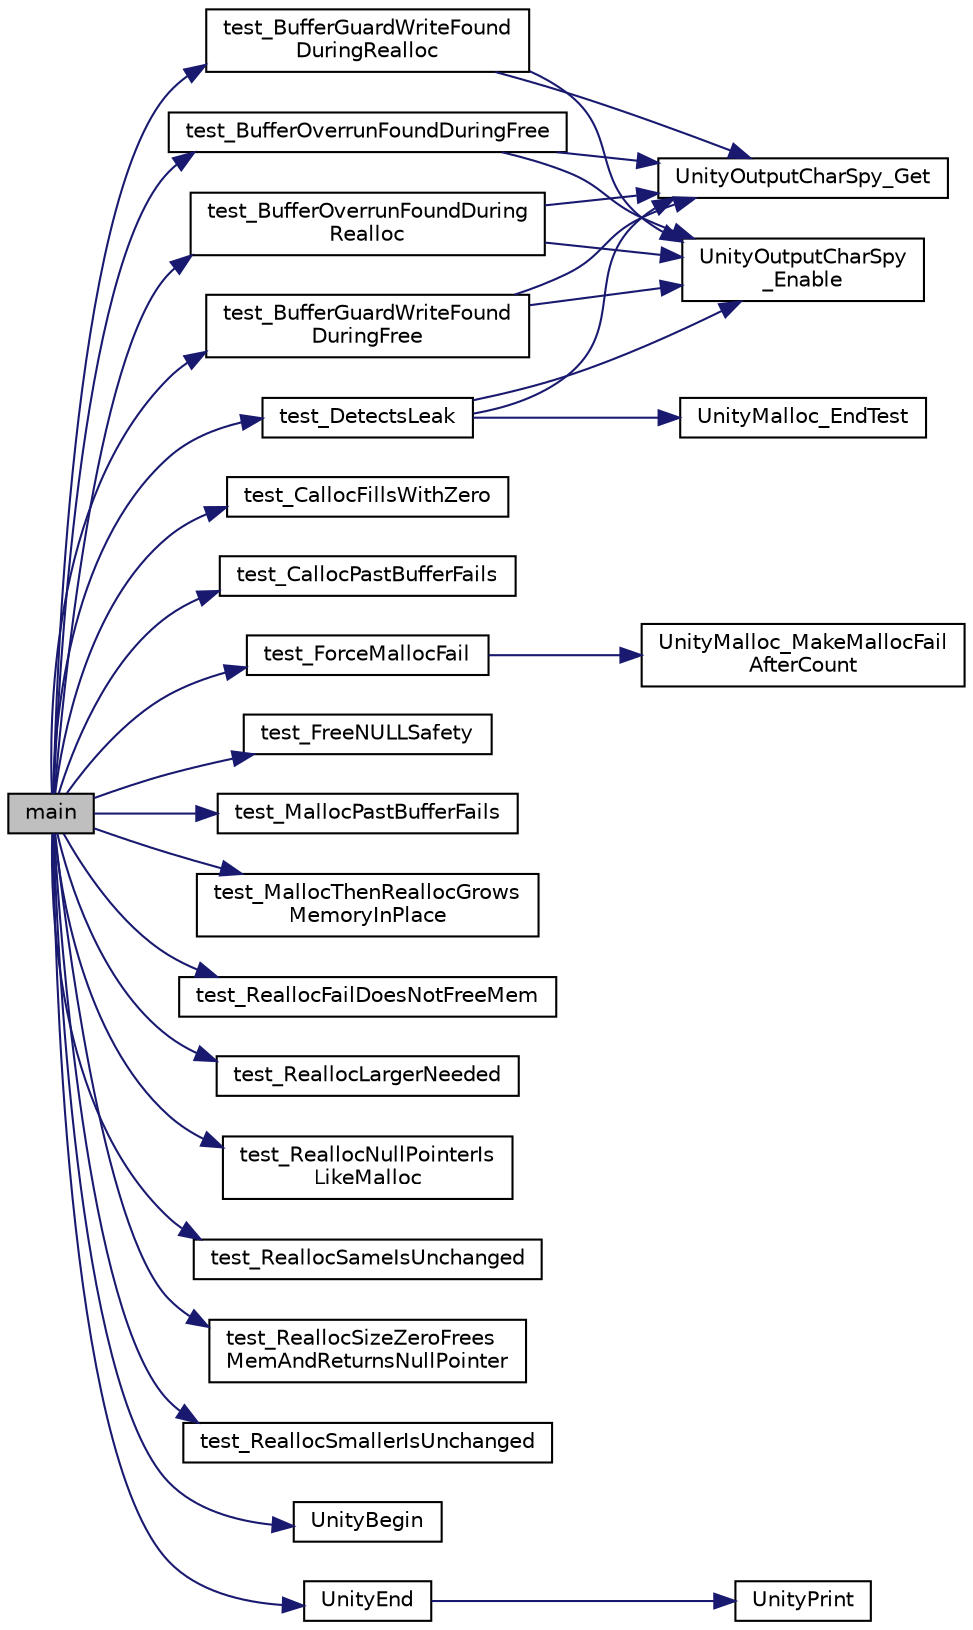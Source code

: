 digraph "main"
{
 // LATEX_PDF_SIZE
  edge [fontname="Helvetica",fontsize="10",labelfontname="Helvetica",labelfontsize="10"];
  node [fontname="Helvetica",fontsize="10",shape=record];
  rankdir="LR";
  Node1 [label="main",height=0.2,width=0.4,color="black", fillcolor="grey75", style="filled", fontcolor="black",tooltip=" "];
  Node1 -> Node2 [color="midnightblue",fontsize="10",style="solid",fontname="Helvetica"];
  Node2 [label="test_BufferGuardWriteFound\lDuringFree",height=0.2,width=0.4,color="black", fillcolor="white", style="filled",URL="$d4/d81/a00110.html#ae6724f64521a62c555f4770b98518ba7",tooltip=" "];
  Node2 -> Node3 [color="midnightblue",fontsize="10",style="solid",fontname="Helvetica"];
  Node3 [label="UnityOutputCharSpy\l_Enable",height=0.2,width=0.4,color="black", fillcolor="white", style="filled",URL="$d3/d00/a00113.html#a5a5b8c2fe4d1edd31559deb7000c7d7f",tooltip=" "];
  Node2 -> Node4 [color="midnightblue",fontsize="10",style="solid",fontname="Helvetica"];
  Node4 [label="UnityOutputCharSpy_Get",height=0.2,width=0.4,color="black", fillcolor="white", style="filled",URL="$d3/d00/a00113.html#a014a3109626a78fb0c9ffeec76846e35",tooltip=" "];
  Node1 -> Node5 [color="midnightblue",fontsize="10",style="solid",fontname="Helvetica"];
  Node5 [label="test_BufferGuardWriteFound\lDuringRealloc",height=0.2,width=0.4,color="black", fillcolor="white", style="filled",URL="$d4/d81/a00110.html#a5271e9c2ecb7cbede7696bf148301f71",tooltip=" "];
  Node5 -> Node3 [color="midnightblue",fontsize="10",style="solid",fontname="Helvetica"];
  Node5 -> Node4 [color="midnightblue",fontsize="10",style="solid",fontname="Helvetica"];
  Node1 -> Node6 [color="midnightblue",fontsize="10",style="solid",fontname="Helvetica"];
  Node6 [label="test_BufferOverrunFoundDuringFree",height=0.2,width=0.4,color="black", fillcolor="white", style="filled",URL="$d4/d81/a00110.html#af555242449b3827a8fecfcfb665cda98",tooltip=" "];
  Node6 -> Node3 [color="midnightblue",fontsize="10",style="solid",fontname="Helvetica"];
  Node6 -> Node4 [color="midnightblue",fontsize="10",style="solid",fontname="Helvetica"];
  Node1 -> Node7 [color="midnightblue",fontsize="10",style="solid",fontname="Helvetica"];
  Node7 [label="test_BufferOverrunFoundDuring\lRealloc",height=0.2,width=0.4,color="black", fillcolor="white", style="filled",URL="$d4/d81/a00110.html#aec11c3ad3e06b187d0c9450df994d56d",tooltip=" "];
  Node7 -> Node3 [color="midnightblue",fontsize="10",style="solid",fontname="Helvetica"];
  Node7 -> Node4 [color="midnightblue",fontsize="10",style="solid",fontname="Helvetica"];
  Node1 -> Node8 [color="midnightblue",fontsize="10",style="solid",fontname="Helvetica"];
  Node8 [label="test_CallocFillsWithZero",height=0.2,width=0.4,color="black", fillcolor="white", style="filled",URL="$d4/d81/a00110.html#a70eaa3270b790236d437d69093a635a7",tooltip=" "];
  Node1 -> Node9 [color="midnightblue",fontsize="10",style="solid",fontname="Helvetica"];
  Node9 [label="test_CallocPastBufferFails",height=0.2,width=0.4,color="black", fillcolor="white", style="filled",URL="$d4/d81/a00110.html#a19eb9c2c61072731e233ce1c748b18ee",tooltip=" "];
  Node1 -> Node10 [color="midnightblue",fontsize="10",style="solid",fontname="Helvetica"];
  Node10 [label="test_DetectsLeak",height=0.2,width=0.4,color="black", fillcolor="white", style="filled",URL="$d4/d81/a00110.html#a3289e9aee70105b50c32edec9898a9a3",tooltip=" "];
  Node10 -> Node11 [color="midnightblue",fontsize="10",style="solid",fontname="Helvetica"];
  Node11 [label="UnityMalloc_EndTest",height=0.2,width=0.4,color="black", fillcolor="white", style="filled",URL="$d4/d3a/a00101.html#a44409b47989dd823f395d62ba759032a",tooltip=" "];
  Node10 -> Node3 [color="midnightblue",fontsize="10",style="solid",fontname="Helvetica"];
  Node10 -> Node4 [color="midnightblue",fontsize="10",style="solid",fontname="Helvetica"];
  Node1 -> Node12 [color="midnightblue",fontsize="10",style="solid",fontname="Helvetica"];
  Node12 [label="test_ForceMallocFail",height=0.2,width=0.4,color="black", fillcolor="white", style="filled",URL="$d4/d81/a00110.html#a194bf24860d0513739e68b789ecee70b",tooltip=" "];
  Node12 -> Node13 [color="midnightblue",fontsize="10",style="solid",fontname="Helvetica"];
  Node13 [label="UnityMalloc_MakeMallocFail\lAfterCount",height=0.2,width=0.4,color="black", fillcolor="white", style="filled",URL="$d4/d3a/a00101.html#a987522fae9a5f45af2cf385a2223bdac",tooltip=" "];
  Node1 -> Node14 [color="midnightblue",fontsize="10",style="solid",fontname="Helvetica"];
  Node14 [label="test_FreeNULLSafety",height=0.2,width=0.4,color="black", fillcolor="white", style="filled",URL="$d4/d81/a00110.html#a1938a9566c771b259e184b904d2f6e34",tooltip=" "];
  Node1 -> Node15 [color="midnightblue",fontsize="10",style="solid",fontname="Helvetica"];
  Node15 [label="test_MallocPastBufferFails",height=0.2,width=0.4,color="black", fillcolor="white", style="filled",URL="$d4/d81/a00110.html#a3f179eecfbe68c3114df6548339bf8ab",tooltip=" "];
  Node1 -> Node16 [color="midnightblue",fontsize="10",style="solid",fontname="Helvetica"];
  Node16 [label="test_MallocThenReallocGrows\lMemoryInPlace",height=0.2,width=0.4,color="black", fillcolor="white", style="filled",URL="$d4/d81/a00110.html#a9c1bd5a736aa1537bc01397702f1f933",tooltip=" "];
  Node1 -> Node17 [color="midnightblue",fontsize="10",style="solid",fontname="Helvetica"];
  Node17 [label="test_ReallocFailDoesNotFreeMem",height=0.2,width=0.4,color="black", fillcolor="white", style="filled",URL="$d4/d81/a00110.html#a1967c601bca75959a66c3748ace2e01d",tooltip=" "];
  Node1 -> Node18 [color="midnightblue",fontsize="10",style="solid",fontname="Helvetica"];
  Node18 [label="test_ReallocLargerNeeded",height=0.2,width=0.4,color="black", fillcolor="white", style="filled",URL="$d4/d81/a00110.html#a37912f7b86ff1c1db7366d7409a7d4be",tooltip=" "];
  Node1 -> Node19 [color="midnightblue",fontsize="10",style="solid",fontname="Helvetica"];
  Node19 [label="test_ReallocNullPointerIs\lLikeMalloc",height=0.2,width=0.4,color="black", fillcolor="white", style="filled",URL="$d4/d81/a00110.html#a8ea8b658db3a465600f849bd677d29ab",tooltip=" "];
  Node1 -> Node20 [color="midnightblue",fontsize="10",style="solid",fontname="Helvetica"];
  Node20 [label="test_ReallocSameIsUnchanged",height=0.2,width=0.4,color="black", fillcolor="white", style="filled",URL="$d4/d81/a00110.html#acd7a0a8f8afd958cfe79f141282a01a9",tooltip=" "];
  Node1 -> Node21 [color="midnightblue",fontsize="10",style="solid",fontname="Helvetica"];
  Node21 [label="test_ReallocSizeZeroFrees\lMemAndReturnsNullPointer",height=0.2,width=0.4,color="black", fillcolor="white", style="filled",URL="$d4/d81/a00110.html#a175400115830efff962bcd676180f45b",tooltip=" "];
  Node1 -> Node22 [color="midnightblue",fontsize="10",style="solid",fontname="Helvetica"];
  Node22 [label="test_ReallocSmallerIsUnchanged",height=0.2,width=0.4,color="black", fillcolor="white", style="filled",URL="$d4/d81/a00110.html#a6ad60363a22026d78bbf7dc0a52b42a8",tooltip=" "];
  Node1 -> Node23 [color="midnightblue",fontsize="10",style="solid",fontname="Helvetica"];
  Node23 [label="UnityBegin",height=0.2,width=0.4,color="black", fillcolor="white", style="filled",URL="$df/dc8/a00122.html#aed50601fbdaea8fc0fef0c61cf877809",tooltip=" "];
  Node1 -> Node24 [color="midnightblue",fontsize="10",style="solid",fontname="Helvetica"];
  Node24 [label="UnityEnd",height=0.2,width=0.4,color="black", fillcolor="white", style="filled",URL="$df/dc8/a00122.html#a4820ba04ff5e9a474fe38ab6633d30a0",tooltip=" "];
  Node24 -> Node25 [color="midnightblue",fontsize="10",style="solid",fontname="Helvetica"];
  Node25 [label="UnityPrint",height=0.2,width=0.4,color="black", fillcolor="white", style="filled",URL="$df/dc8/a00122.html#accff2eb4cfd0273e8ad62c37639d3e3c",tooltip=" "];
}
